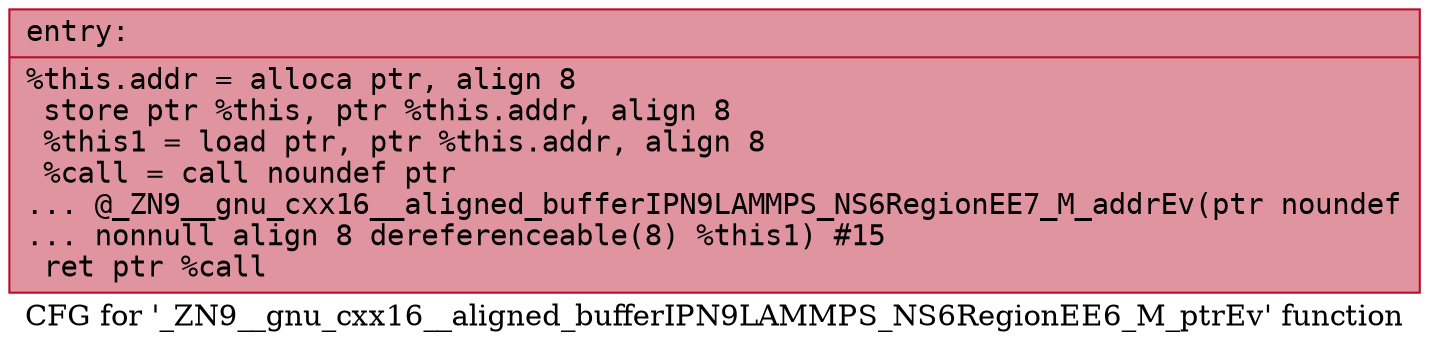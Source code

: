 digraph "CFG for '_ZN9__gnu_cxx16__aligned_bufferIPN9LAMMPS_NS6RegionEE6_M_ptrEv' function" {
	label="CFG for '_ZN9__gnu_cxx16__aligned_bufferIPN9LAMMPS_NS6RegionEE6_M_ptrEv' function";

	Node0x561837ea9b90 [shape=record,color="#b70d28ff", style=filled, fillcolor="#b70d2870" fontname="Courier",label="{entry:\l|  %this.addr = alloca ptr, align 8\l  store ptr %this, ptr %this.addr, align 8\l  %this1 = load ptr, ptr %this.addr, align 8\l  %call = call noundef ptr\l... @_ZN9__gnu_cxx16__aligned_bufferIPN9LAMMPS_NS6RegionEE7_M_addrEv(ptr noundef\l... nonnull align 8 dereferenceable(8) %this1) #15\l  ret ptr %call\l}"];
}
